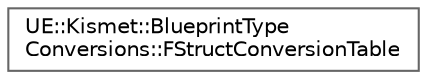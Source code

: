 digraph "Graphical Class Hierarchy"
{
 // INTERACTIVE_SVG=YES
 // LATEX_PDF_SIZE
  bgcolor="transparent";
  edge [fontname=Helvetica,fontsize=10,labelfontname=Helvetica,labelfontsize=10];
  node [fontname=Helvetica,fontsize=10,shape=box,height=0.2,width=0.4];
  rankdir="LR";
  Node0 [id="Node000000",label="UE::Kismet::BlueprintType\lConversions::FStructConversionTable",height=0.2,width=0.4,color="grey40", fillcolor="white", style="filled",URL="$db/dc9/classUE_1_1Kismet_1_1BlueprintTypeConversions_1_1FStructConversionTable.html",tooltip=" "];
}
